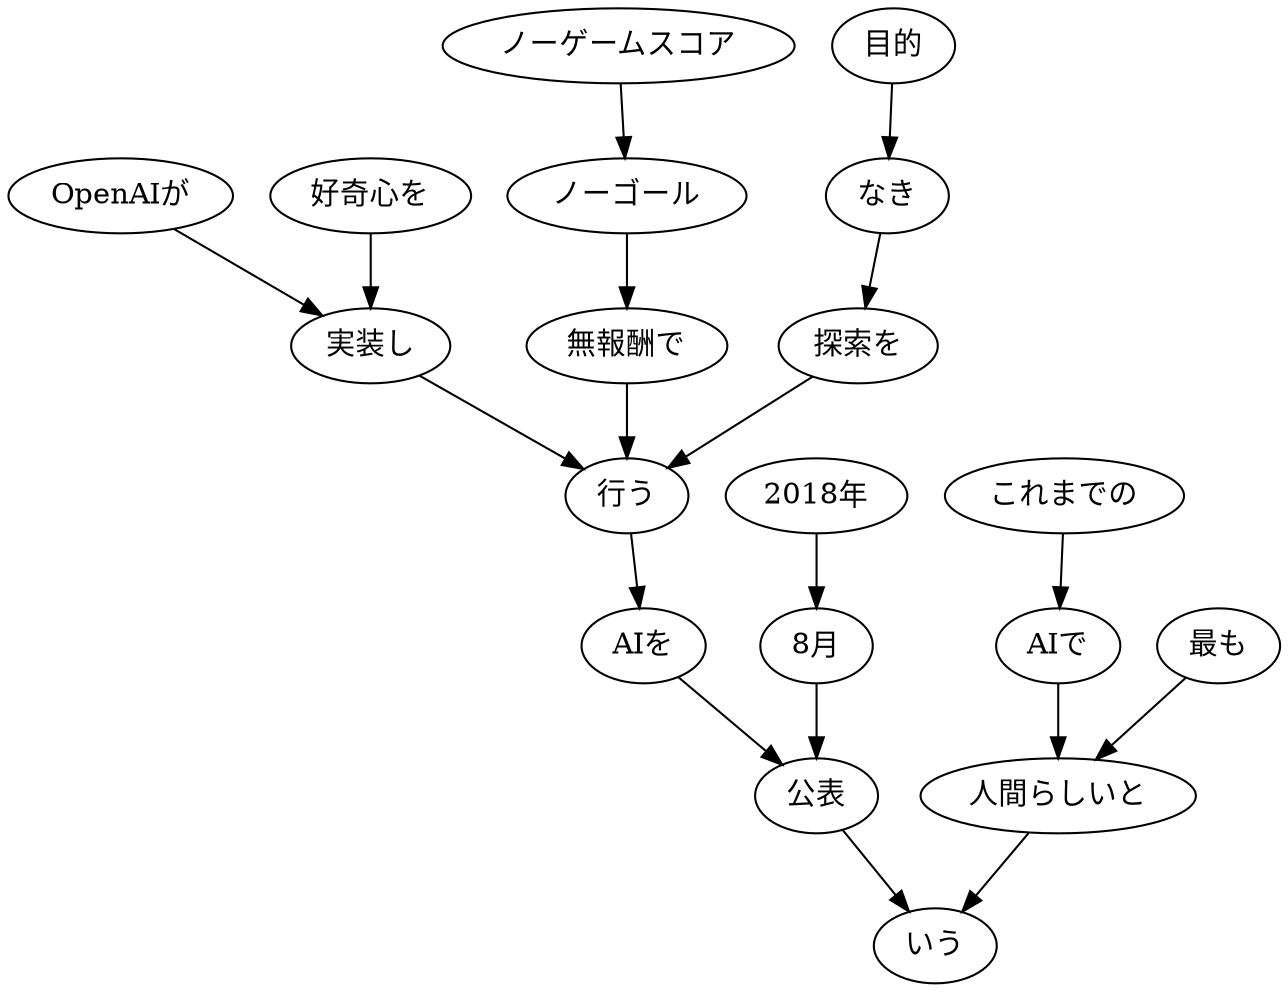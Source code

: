 // ans44
digraph {
	0 [label="2018年"]
	1 [label="8月"]
	0 -> 1
	1 [label="8月"]
	13 [label="公表"]
	1 -> 13
	2 [label="OpenAIが"]
	4 [label="実装し"]
	2 -> 4
	3 [label="好奇心を"]
	4 [label="実装し"]
	3 -> 4
	4 [label="実装し"]
	11 [label="行う"]
	4 -> 11
	5 [label="ノーゲームスコア"]
	6 [label="ノーゴール"]
	5 -> 6
	6 [label="ノーゴール"]
	7 [label="無報酬で"]
	6 -> 7
	7 [label="無報酬で"]
	11 [label="行う"]
	7 -> 11
	8 [label="目的"]
	9 [label="なき"]
	8 -> 9
	9 [label="なき"]
	10 [label="探索を"]
	9 -> 10
	10 [label="探索を"]
	11 [label="行う"]
	10 -> 11
	11 [label="行う"]
	12 [label="AIを"]
	11 -> 12
	12 [label="AIを"]
	13 [label="公表"]
	12 -> 13
	13 [label="公表"]
	18 [label="いう"]
	13 -> 18
	14 [label="これまでの"]
	15 [label="AIで"]
	14 -> 15
	15 [label="AIで"]
	17 [label="人間らしいと"]
	15 -> 17
	16 [label="最も"]
	17 [label="人間らしいと"]
	16 -> 17
	17 [label="人間らしいと"]
	18 [label="いう"]
	17 -> 18
}
